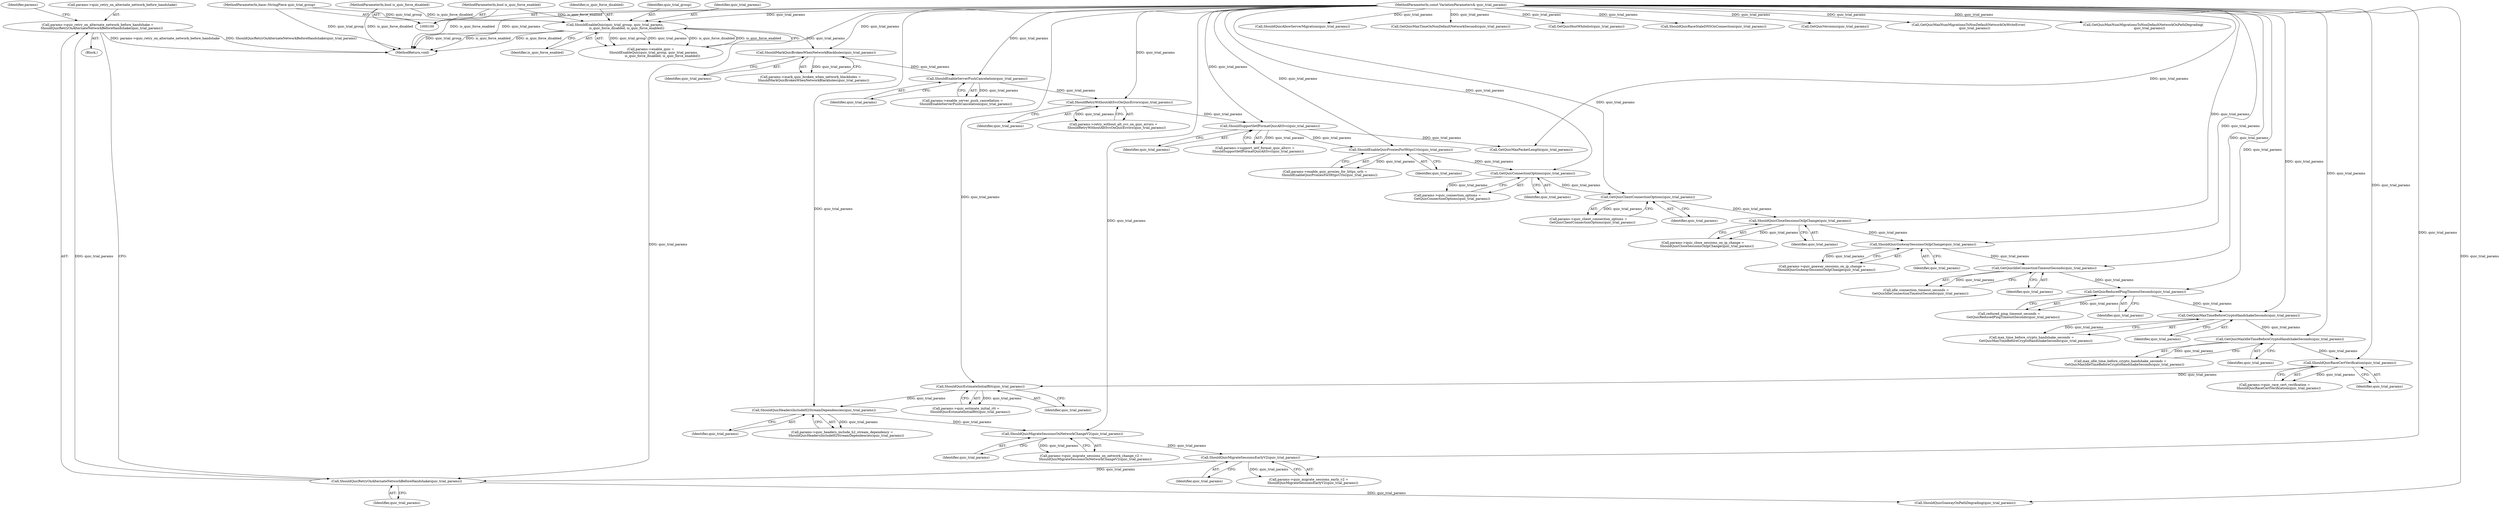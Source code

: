digraph "0_Chrome_fd2335678e96c34d14f4b20f0d9613dfbd1ccdb4@pointer" {
"1000270" [label="(Call,params->quic_retry_on_alternate_network_before_handshake =\n        ShouldQuicRetryOnAlternateNetworkBeforeHandshake(quic_trial_params))"];
"1000274" [label="(Call,ShouldQuicRetryOnAlternateNetworkBeforeHandshake(quic_trial_params))"];
"1000268" [label="(Call,ShouldQuicMigrateSessionsEarlyV2(quic_trial_params))"];
"1000262" [label="(Call,ShouldQuicMigrateSessionsOnNetworkChangeV2(quic_trial_params))"];
"1000256" [label="(Call,ShouldQuicHeadersIncludeH2StreamDependencies(quic_trial_params))"];
"1000250" [label="(Call,ShouldQuicEstimateInitialRtt(quic_trial_params))"];
"1000244" [label="(Call,ShouldQuicRaceCertVerification(quic_trial_params))"];
"1000228" [label="(Call,GetQuicMaxIdleTimeBeforeCryptoHandshakeSeconds(quic_trial_params))"];
"1000213" [label="(Call,GetQuicMaxTimeBeforeCryptoHandshakeSeconds(quic_trial_params))"];
"1000194" [label="(Call,GetQuicReducedPingTimeoutSeconds(quic_trial_params))"];
"1000179" [label="(Call,GetQuicIdleConnectionTimeoutSeconds(quic_trial_params))"];
"1000174" [label="(Call,ShouldQuicGoAwaySessionsOnIpChange(quic_trial_params))"];
"1000168" [label="(Call,ShouldQuicCloseSessionsOnIpChange(quic_trial_params))"];
"1000162" [label="(Call,GetQuicClientConnectionOptions(quic_trial_params))"];
"1000156" [label="(Call,GetQuicConnectionOptions(quic_trial_params))"];
"1000150" [label="(Call,ShouldEnableQuicProxiesForHttpsUrls(quic_trial_params))"];
"1000139" [label="(Call,ShouldSupportIetfFormatQuicAltSvc(quic_trial_params))"];
"1000133" [label="(Call,ShouldRetryWithoutAltSvcOnQuicErrors(quic_trial_params))"];
"1000127" [label="(Call,ShouldEnableServerPushCancelation(quic_trial_params))"];
"1000121" [label="(Call,ShouldMarkQuicBrokenWhenNetworkBlackholes(quic_trial_params))"];
"1000112" [label="(Call,ShouldEnableQuic(quic_trial_group, quic_trial_params,\n                       is_quic_force_disabled, is_quic_force_enabled))"];
"1000101" [label="(MethodParameterIn,base::StringPiece quic_trial_group)"];
"1000102" [label="(MethodParameterIn,const VariationParameters& quic_trial_params)"];
"1000103" [label="(MethodParameterIn,bool is_quic_force_disabled)"];
"1000104" [label="(MethodParameterIn,bool is_quic_force_enabled)"];
"1000133" [label="(Call,ShouldRetryWithoutAltSvcOnQuicErrors(quic_trial_params))"];
"1000258" [label="(Call,params->quic_migrate_sessions_on_network_change_v2 =\n        ShouldQuicMigrateSessionsOnNetworkChangeV2(quic_trial_params))"];
"1000116" [label="(Identifier,is_quic_force_enabled)"];
"1000177" [label="(Call,idle_connection_timeout_seconds =\n        GetQuicIdleConnectionTimeoutSeconds(quic_trial_params))"];
"1000194" [label="(Call,GetQuicReducedPingTimeoutSeconds(quic_trial_params))"];
"1000338" [label="(Call,ShouldQuicAllowServerMigration(quic_trial_params))"];
"1000192" [label="(Call,reduced_ping_timeout_seconds =\n        GetQuicReducedPingTimeoutSeconds(quic_trial_params))"];
"1000226" [label="(Call,max_idle_time_before_crypto_handshake_seconds =\n        GetQuicMaxIdleTimeBeforeCryptoHandshakeSeconds(quic_trial_params))"];
"1000156" [label="(Call,GetQuicConnectionOptions(quic_trial_params))"];
"1000275" [label="(Identifier,quic_trial_params)"];
"1000280" [label="(Call,ShouldQuicGoawayOnPathDegrading(quic_trial_params))"];
"1000128" [label="(Identifier,quic_trial_params)"];
"1000114" [label="(Identifier,quic_trial_params)"];
"1000291" [label="(Call,GetQuicMaxTimeOnNonDefaultNetworkSeconds(quic_trial_params))"];
"1000168" [label="(Call,ShouldQuicCloseSessionsOnIpChange(quic_trial_params))"];
"1000150" [label="(Call,ShouldEnableQuicProxiesForHttpsUrls(quic_trial_params))"];
"1000134" [label="(Identifier,quic_trial_params)"];
"1000252" [label="(Call,params->quic_headers_include_h2_stream_dependency =\n        ShouldQuicHeadersIncludeH2StreamDependencies(quic_trial_params))"];
"1000123" [label="(Call,params->enable_server_push_cancellation =\n      ShouldEnableServerPushCancelation(quic_trial_params))"];
"1000195" [label="(Identifier,quic_trial_params)"];
"1000344" [label="(Call,GetQuicHostWhitelist(quic_trial_params))"];
"1000264" [label="(Call,params->quic_migrate_sessions_early_v2 =\n        ShouldQuicMigrateSessionsEarlyV2(quic_trial_params))"];
"1000286" [label="(Call,ShouldQuicRaceStaleDNSOnConnection(quic_trial_params))"];
"1000152" [label="(Call,params->quic_connection_options =\n         GetQuicConnectionOptions(quic_trial_params))"];
"1000115" [label="(Identifier,is_quic_force_disabled)"];
"1000164" [label="(Call,params->quic_close_sessions_on_ip_change =\n        ShouldQuicCloseSessionsOnIpChange(quic_trial_params))"];
"1000174" [label="(Call,ShouldQuicGoAwaySessionsOnIpChange(quic_trial_params))"];
"1000257" [label="(Identifier,quic_trial_params)"];
"1000140" [label="(Identifier,quic_trial_params)"];
"1000251" [label="(Identifier,quic_trial_params)"];
"1000256" [label="(Call,ShouldQuicHeadersIncludeH2StreamDependencies(quic_trial_params))"];
"1000269" [label="(Identifier,quic_trial_params)"];
"1000250" [label="(Call,ShouldQuicEstimateInitialRtt(quic_trial_params))"];
"1000145" [label="(Block,)"];
"1000240" [label="(Call,params->quic_race_cert_verification =\n        ShouldQuicRaceCertVerification(quic_trial_params))"];
"1000211" [label="(Call,max_time_before_crypto_handshake_seconds =\n        GetQuicMaxTimeBeforeCryptoHandshakeSeconds(quic_trial_params))"];
"1000214" [label="(Identifier,quic_trial_params)"];
"1000162" [label="(Call,GetQuicClientConnectionOptions(quic_trial_params))"];
"1000157" [label="(Identifier,quic_trial_params)"];
"1000129" [label="(Call,params->retry_without_alt_svc_on_quic_errors =\n      ShouldRetryWithoutAltSvcOnQuicErrors(quic_trial_params))"];
"1000127" [label="(Call,ShouldEnableServerPushCancelation(quic_trial_params))"];
"1000108" [label="(Call,params->enable_quic =\n      ShouldEnableQuic(quic_trial_group, quic_trial_params,\n                       is_quic_force_disabled, is_quic_force_enabled))"];
"1000229" [label="(Identifier,quic_trial_params)"];
"1000369" [label="(Call,GetQuicVersions(quic_trial_params))"];
"1000117" [label="(Call,params->mark_quic_broken_when_network_blackholes =\n      ShouldMarkQuicBrokenWhenNetworkBlackholes(quic_trial_params))"];
"1000244" [label="(Call,ShouldQuicRaceCertVerification(quic_trial_params))"];
"1000213" [label="(Call,GetQuicMaxTimeBeforeCryptoHandshakeSeconds(quic_trial_params))"];
"1000170" [label="(Call,params->quic_goaway_sessions_on_ip_change =\n        ShouldQuicGoAwaySessionsOnIpChange(quic_trial_params))"];
"1000135" [label="(Call,params->support_ietf_format_quic_altsvc =\n      ShouldSupportIetfFormatQuicAltSvc(quic_trial_params))"];
"1000146" [label="(Call,params->enable_quic_proxies_for_https_urls =\n         ShouldEnableQuicProxiesForHttpsUrls(quic_trial_params))"];
"1000121" [label="(Call,ShouldMarkQuicBrokenWhenNetworkBlackholes(quic_trial_params))"];
"1000112" [label="(Call,ShouldEnableQuic(quic_trial_group, quic_trial_params,\n                       is_quic_force_disabled, is_quic_force_enabled))"];
"1000103" [label="(MethodParameterIn,bool is_quic_force_disabled)"];
"1000101" [label="(MethodParameterIn,base::StringPiece quic_trial_group)"];
"1000139" [label="(Call,ShouldSupportIetfFormatQuicAltSvc(quic_trial_params))"];
"1000245" [label="(Identifier,quic_trial_params)"];
"1000175" [label="(Identifier,quic_trial_params)"];
"1000158" [label="(Call,params->quic_client_connection_options =\n        GetQuicClientConnectionOptions(quic_trial_params))"];
"1000271" [label="(Call,params->quic_retry_on_alternate_network_before_handshake)"];
"1000102" [label="(MethodParameterIn,const VariationParameters& quic_trial_params)"];
"1000228" [label="(Call,GetQuicMaxIdleTimeBeforeCryptoHandshakeSeconds(quic_trial_params))"];
"1000180" [label="(Identifier,quic_trial_params)"];
"1000163" [label="(Identifier,quic_trial_params)"];
"1000349" [label="(Call,GetQuicMaxPacketLength(quic_trial_params))"];
"1000113" [label="(Identifier,quic_trial_group)"];
"1000268" [label="(Call,ShouldQuicMigrateSessionsEarlyV2(quic_trial_params))"];
"1000122" [label="(Identifier,quic_trial_params)"];
"1000278" [label="(Identifier,params)"];
"1000246" [label="(Call,params->quic_estimate_initial_rtt =\n        ShouldQuicEstimateInitialRtt(quic_trial_params))"];
"1000262" [label="(Call,ShouldQuicMigrateSessionsOnNetworkChangeV2(quic_trial_params))"];
"1000179" [label="(Call,GetQuicIdleConnectionTimeoutSeconds(quic_trial_params))"];
"1000307" [label="(Call,GetQuicMaxNumMigrationsToNonDefaultNetworkOnWriteError(\n            quic_trial_params))"];
"1000322" [label="(Call,GetQuicMaxNumMigrationsToNonDefaultNetworkOnPathDegrading(\n            quic_trial_params))"];
"1000270" [label="(Call,params->quic_retry_on_alternate_network_before_handshake =\n        ShouldQuicRetryOnAlternateNetworkBeforeHandshake(quic_trial_params))"];
"1000104" [label="(MethodParameterIn,bool is_quic_force_enabled)"];
"1000151" [label="(Identifier,quic_trial_params)"];
"1000379" [label="(MethodReturn,void)"];
"1000274" [label="(Call,ShouldQuicRetryOnAlternateNetworkBeforeHandshake(quic_trial_params))"];
"1000263" [label="(Identifier,quic_trial_params)"];
"1000169" [label="(Identifier,quic_trial_params)"];
"1000270" -> "1000145"  [label="AST: "];
"1000270" -> "1000274"  [label="CFG: "];
"1000271" -> "1000270"  [label="AST: "];
"1000274" -> "1000270"  [label="AST: "];
"1000278" -> "1000270"  [label="CFG: "];
"1000270" -> "1000379"  [label="DDG: ShouldQuicRetryOnAlternateNetworkBeforeHandshake(quic_trial_params)"];
"1000270" -> "1000379"  [label="DDG: params->quic_retry_on_alternate_network_before_handshake"];
"1000274" -> "1000270"  [label="DDG: quic_trial_params"];
"1000274" -> "1000275"  [label="CFG: "];
"1000275" -> "1000274"  [label="AST: "];
"1000268" -> "1000274"  [label="DDG: quic_trial_params"];
"1000102" -> "1000274"  [label="DDG: quic_trial_params"];
"1000274" -> "1000280"  [label="DDG: quic_trial_params"];
"1000268" -> "1000264"  [label="AST: "];
"1000268" -> "1000269"  [label="CFG: "];
"1000269" -> "1000268"  [label="AST: "];
"1000264" -> "1000268"  [label="CFG: "];
"1000268" -> "1000264"  [label="DDG: quic_trial_params"];
"1000262" -> "1000268"  [label="DDG: quic_trial_params"];
"1000102" -> "1000268"  [label="DDG: quic_trial_params"];
"1000262" -> "1000258"  [label="AST: "];
"1000262" -> "1000263"  [label="CFG: "];
"1000263" -> "1000262"  [label="AST: "];
"1000258" -> "1000262"  [label="CFG: "];
"1000262" -> "1000258"  [label="DDG: quic_trial_params"];
"1000256" -> "1000262"  [label="DDG: quic_trial_params"];
"1000102" -> "1000262"  [label="DDG: quic_trial_params"];
"1000256" -> "1000252"  [label="AST: "];
"1000256" -> "1000257"  [label="CFG: "];
"1000257" -> "1000256"  [label="AST: "];
"1000252" -> "1000256"  [label="CFG: "];
"1000256" -> "1000252"  [label="DDG: quic_trial_params"];
"1000250" -> "1000256"  [label="DDG: quic_trial_params"];
"1000102" -> "1000256"  [label="DDG: quic_trial_params"];
"1000250" -> "1000246"  [label="AST: "];
"1000250" -> "1000251"  [label="CFG: "];
"1000251" -> "1000250"  [label="AST: "];
"1000246" -> "1000250"  [label="CFG: "];
"1000250" -> "1000246"  [label="DDG: quic_trial_params"];
"1000244" -> "1000250"  [label="DDG: quic_trial_params"];
"1000102" -> "1000250"  [label="DDG: quic_trial_params"];
"1000244" -> "1000240"  [label="AST: "];
"1000244" -> "1000245"  [label="CFG: "];
"1000245" -> "1000244"  [label="AST: "];
"1000240" -> "1000244"  [label="CFG: "];
"1000244" -> "1000240"  [label="DDG: quic_trial_params"];
"1000228" -> "1000244"  [label="DDG: quic_trial_params"];
"1000102" -> "1000244"  [label="DDG: quic_trial_params"];
"1000228" -> "1000226"  [label="AST: "];
"1000228" -> "1000229"  [label="CFG: "];
"1000229" -> "1000228"  [label="AST: "];
"1000226" -> "1000228"  [label="CFG: "];
"1000228" -> "1000226"  [label="DDG: quic_trial_params"];
"1000213" -> "1000228"  [label="DDG: quic_trial_params"];
"1000102" -> "1000228"  [label="DDG: quic_trial_params"];
"1000213" -> "1000211"  [label="AST: "];
"1000213" -> "1000214"  [label="CFG: "];
"1000214" -> "1000213"  [label="AST: "];
"1000211" -> "1000213"  [label="CFG: "];
"1000213" -> "1000211"  [label="DDG: quic_trial_params"];
"1000194" -> "1000213"  [label="DDG: quic_trial_params"];
"1000102" -> "1000213"  [label="DDG: quic_trial_params"];
"1000194" -> "1000192"  [label="AST: "];
"1000194" -> "1000195"  [label="CFG: "];
"1000195" -> "1000194"  [label="AST: "];
"1000192" -> "1000194"  [label="CFG: "];
"1000194" -> "1000192"  [label="DDG: quic_trial_params"];
"1000179" -> "1000194"  [label="DDG: quic_trial_params"];
"1000102" -> "1000194"  [label="DDG: quic_trial_params"];
"1000179" -> "1000177"  [label="AST: "];
"1000179" -> "1000180"  [label="CFG: "];
"1000180" -> "1000179"  [label="AST: "];
"1000177" -> "1000179"  [label="CFG: "];
"1000179" -> "1000177"  [label="DDG: quic_trial_params"];
"1000174" -> "1000179"  [label="DDG: quic_trial_params"];
"1000102" -> "1000179"  [label="DDG: quic_trial_params"];
"1000174" -> "1000170"  [label="AST: "];
"1000174" -> "1000175"  [label="CFG: "];
"1000175" -> "1000174"  [label="AST: "];
"1000170" -> "1000174"  [label="CFG: "];
"1000174" -> "1000170"  [label="DDG: quic_trial_params"];
"1000168" -> "1000174"  [label="DDG: quic_trial_params"];
"1000102" -> "1000174"  [label="DDG: quic_trial_params"];
"1000168" -> "1000164"  [label="AST: "];
"1000168" -> "1000169"  [label="CFG: "];
"1000169" -> "1000168"  [label="AST: "];
"1000164" -> "1000168"  [label="CFG: "];
"1000168" -> "1000164"  [label="DDG: quic_trial_params"];
"1000162" -> "1000168"  [label="DDG: quic_trial_params"];
"1000102" -> "1000168"  [label="DDG: quic_trial_params"];
"1000162" -> "1000158"  [label="AST: "];
"1000162" -> "1000163"  [label="CFG: "];
"1000163" -> "1000162"  [label="AST: "];
"1000158" -> "1000162"  [label="CFG: "];
"1000162" -> "1000158"  [label="DDG: quic_trial_params"];
"1000156" -> "1000162"  [label="DDG: quic_trial_params"];
"1000102" -> "1000162"  [label="DDG: quic_trial_params"];
"1000156" -> "1000152"  [label="AST: "];
"1000156" -> "1000157"  [label="CFG: "];
"1000157" -> "1000156"  [label="AST: "];
"1000152" -> "1000156"  [label="CFG: "];
"1000156" -> "1000152"  [label="DDG: quic_trial_params"];
"1000150" -> "1000156"  [label="DDG: quic_trial_params"];
"1000102" -> "1000156"  [label="DDG: quic_trial_params"];
"1000150" -> "1000146"  [label="AST: "];
"1000150" -> "1000151"  [label="CFG: "];
"1000151" -> "1000150"  [label="AST: "];
"1000146" -> "1000150"  [label="CFG: "];
"1000150" -> "1000146"  [label="DDG: quic_trial_params"];
"1000139" -> "1000150"  [label="DDG: quic_trial_params"];
"1000102" -> "1000150"  [label="DDG: quic_trial_params"];
"1000139" -> "1000135"  [label="AST: "];
"1000139" -> "1000140"  [label="CFG: "];
"1000140" -> "1000139"  [label="AST: "];
"1000135" -> "1000139"  [label="CFG: "];
"1000139" -> "1000135"  [label="DDG: quic_trial_params"];
"1000133" -> "1000139"  [label="DDG: quic_trial_params"];
"1000102" -> "1000139"  [label="DDG: quic_trial_params"];
"1000139" -> "1000349"  [label="DDG: quic_trial_params"];
"1000133" -> "1000129"  [label="AST: "];
"1000133" -> "1000134"  [label="CFG: "];
"1000134" -> "1000133"  [label="AST: "];
"1000129" -> "1000133"  [label="CFG: "];
"1000133" -> "1000129"  [label="DDG: quic_trial_params"];
"1000127" -> "1000133"  [label="DDG: quic_trial_params"];
"1000102" -> "1000133"  [label="DDG: quic_trial_params"];
"1000127" -> "1000123"  [label="AST: "];
"1000127" -> "1000128"  [label="CFG: "];
"1000128" -> "1000127"  [label="AST: "];
"1000123" -> "1000127"  [label="CFG: "];
"1000127" -> "1000123"  [label="DDG: quic_trial_params"];
"1000121" -> "1000127"  [label="DDG: quic_trial_params"];
"1000102" -> "1000127"  [label="DDG: quic_trial_params"];
"1000121" -> "1000117"  [label="AST: "];
"1000121" -> "1000122"  [label="CFG: "];
"1000122" -> "1000121"  [label="AST: "];
"1000117" -> "1000121"  [label="CFG: "];
"1000121" -> "1000117"  [label="DDG: quic_trial_params"];
"1000112" -> "1000121"  [label="DDG: quic_trial_params"];
"1000102" -> "1000121"  [label="DDG: quic_trial_params"];
"1000112" -> "1000108"  [label="AST: "];
"1000112" -> "1000116"  [label="CFG: "];
"1000113" -> "1000112"  [label="AST: "];
"1000114" -> "1000112"  [label="AST: "];
"1000115" -> "1000112"  [label="AST: "];
"1000116" -> "1000112"  [label="AST: "];
"1000108" -> "1000112"  [label="CFG: "];
"1000112" -> "1000379"  [label="DDG: is_quic_force_disabled"];
"1000112" -> "1000379"  [label="DDG: quic_trial_group"];
"1000112" -> "1000379"  [label="DDG: is_quic_force_enabled"];
"1000112" -> "1000108"  [label="DDG: quic_trial_group"];
"1000112" -> "1000108"  [label="DDG: quic_trial_params"];
"1000112" -> "1000108"  [label="DDG: is_quic_force_disabled"];
"1000112" -> "1000108"  [label="DDG: is_quic_force_enabled"];
"1000101" -> "1000112"  [label="DDG: quic_trial_group"];
"1000102" -> "1000112"  [label="DDG: quic_trial_params"];
"1000103" -> "1000112"  [label="DDG: is_quic_force_disabled"];
"1000104" -> "1000112"  [label="DDG: is_quic_force_enabled"];
"1000101" -> "1000100"  [label="AST: "];
"1000101" -> "1000379"  [label="DDG: quic_trial_group"];
"1000102" -> "1000100"  [label="AST: "];
"1000102" -> "1000379"  [label="DDG: quic_trial_params"];
"1000102" -> "1000280"  [label="DDG: quic_trial_params"];
"1000102" -> "1000286"  [label="DDG: quic_trial_params"];
"1000102" -> "1000291"  [label="DDG: quic_trial_params"];
"1000102" -> "1000307"  [label="DDG: quic_trial_params"];
"1000102" -> "1000322"  [label="DDG: quic_trial_params"];
"1000102" -> "1000338"  [label="DDG: quic_trial_params"];
"1000102" -> "1000344"  [label="DDG: quic_trial_params"];
"1000102" -> "1000349"  [label="DDG: quic_trial_params"];
"1000102" -> "1000369"  [label="DDG: quic_trial_params"];
"1000103" -> "1000100"  [label="AST: "];
"1000103" -> "1000379"  [label="DDG: is_quic_force_disabled"];
"1000104" -> "1000100"  [label="AST: "];
"1000104" -> "1000379"  [label="DDG: is_quic_force_enabled"];
}
